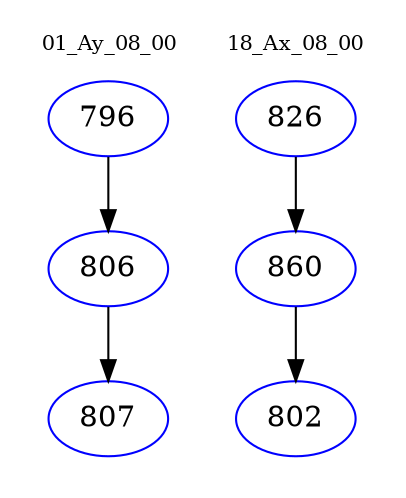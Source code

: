 digraph{
subgraph cluster_0 {
color = white
label = "01_Ay_08_00";
fontsize=10;
T0_796 [label="796", color="blue"]
T0_796 -> T0_806 [color="black"]
T0_806 [label="806", color="blue"]
T0_806 -> T0_807 [color="black"]
T0_807 [label="807", color="blue"]
}
subgraph cluster_1 {
color = white
label = "18_Ax_08_00";
fontsize=10;
T1_826 [label="826", color="blue"]
T1_826 -> T1_860 [color="black"]
T1_860 [label="860", color="blue"]
T1_860 -> T1_802 [color="black"]
T1_802 [label="802", color="blue"]
}
}

